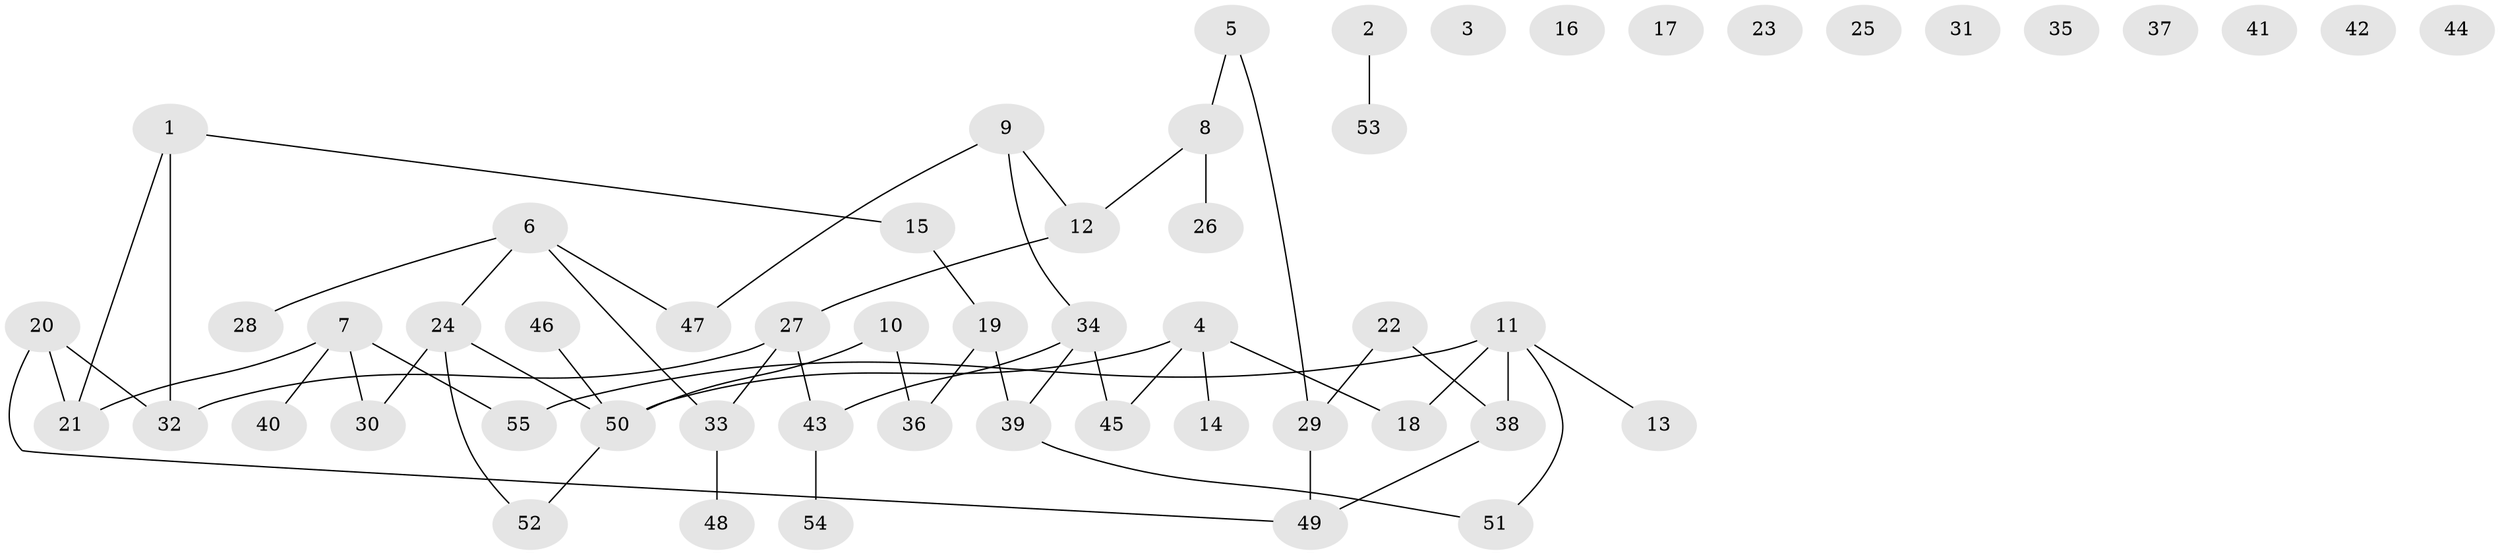 // coarse degree distribution, {4: 0.23529411764705882, 3: 0.29411764705882354, 2: 0.29411764705882354, 5: 0.11764705882352941, 1: 0.058823529411764705}
// Generated by graph-tools (version 1.1) at 2025/47/03/04/25 22:47:53]
// undirected, 55 vertices, 55 edges
graph export_dot {
  node [color=gray90,style=filled];
  1;
  2;
  3;
  4;
  5;
  6;
  7;
  8;
  9;
  10;
  11;
  12;
  13;
  14;
  15;
  16;
  17;
  18;
  19;
  20;
  21;
  22;
  23;
  24;
  25;
  26;
  27;
  28;
  29;
  30;
  31;
  32;
  33;
  34;
  35;
  36;
  37;
  38;
  39;
  40;
  41;
  42;
  43;
  44;
  45;
  46;
  47;
  48;
  49;
  50;
  51;
  52;
  53;
  54;
  55;
  1 -- 15;
  1 -- 21;
  1 -- 32;
  2 -- 53;
  4 -- 14;
  4 -- 18;
  4 -- 45;
  4 -- 50;
  5 -- 8;
  5 -- 29;
  6 -- 24;
  6 -- 28;
  6 -- 33;
  6 -- 47;
  7 -- 21;
  7 -- 30;
  7 -- 40;
  7 -- 55;
  8 -- 12;
  8 -- 26;
  9 -- 12;
  9 -- 34;
  9 -- 47;
  10 -- 36;
  10 -- 50;
  11 -- 13;
  11 -- 18;
  11 -- 38;
  11 -- 51;
  11 -- 55;
  12 -- 27;
  15 -- 19;
  19 -- 36;
  19 -- 39;
  20 -- 21;
  20 -- 32;
  20 -- 49;
  22 -- 29;
  22 -- 38;
  24 -- 30;
  24 -- 50;
  24 -- 52;
  27 -- 32;
  27 -- 33;
  27 -- 43;
  29 -- 49;
  33 -- 48;
  34 -- 39;
  34 -- 43;
  34 -- 45;
  38 -- 49;
  39 -- 51;
  43 -- 54;
  46 -- 50;
  50 -- 52;
}

